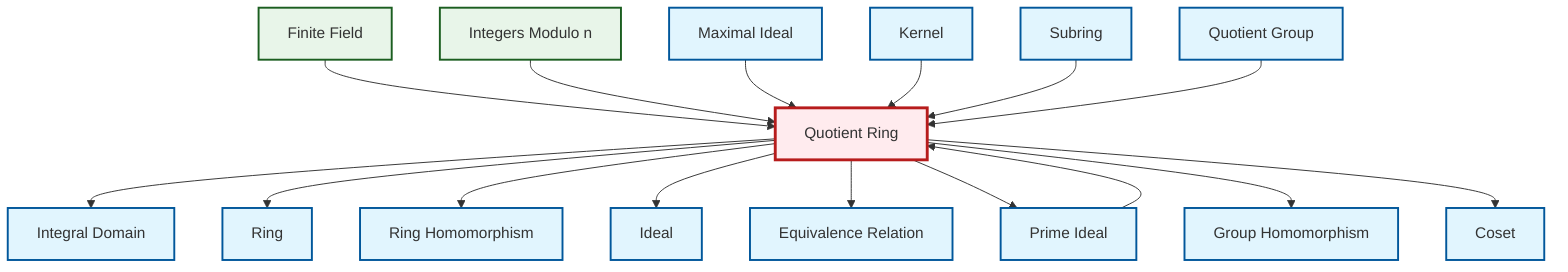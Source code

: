 graph TD
    classDef definition fill:#e1f5fe,stroke:#01579b,stroke-width:2px
    classDef theorem fill:#f3e5f5,stroke:#4a148c,stroke-width:2px
    classDef axiom fill:#fff3e0,stroke:#e65100,stroke-width:2px
    classDef example fill:#e8f5e9,stroke:#1b5e20,stroke-width:2px
    classDef current fill:#ffebee,stroke:#b71c1c,stroke-width:3px
    ex-finite-field["Finite Field"]:::example
    def-kernel["Kernel"]:::definition
    def-ring-homomorphism["Ring Homomorphism"]:::definition
    def-subring["Subring"]:::definition
    def-ideal["Ideal"]:::definition
    def-equivalence-relation["Equivalence Relation"]:::definition
    def-integral-domain["Integral Domain"]:::definition
    ex-quotient-integers-mod-n["Integers Modulo n"]:::example
    def-prime-ideal["Prime Ideal"]:::definition
    def-quotient-group["Quotient Group"]:::definition
    def-quotient-ring["Quotient Ring"]:::definition
    def-homomorphism["Group Homomorphism"]:::definition
    def-maximal-ideal["Maximal Ideal"]:::definition
    def-ring["Ring"]:::definition
    def-coset["Coset"]:::definition
    def-quotient-ring --> def-integral-domain
    ex-finite-field --> def-quotient-ring
    ex-quotient-integers-mod-n --> def-quotient-ring
    def-quotient-ring --> def-ring
    def-prime-ideal --> def-quotient-ring
    def-quotient-ring --> def-ring-homomorphism
    def-quotient-ring --> def-ideal
    def-quotient-ring --> def-equivalence-relation
    def-quotient-ring --> def-prime-ideal
    def-maximal-ideal --> def-quotient-ring
    def-kernel --> def-quotient-ring
    def-subring --> def-quotient-ring
    def-quotient-ring --> def-homomorphism
    def-quotient-group --> def-quotient-ring
    def-quotient-ring --> def-coset
    class def-quotient-ring current